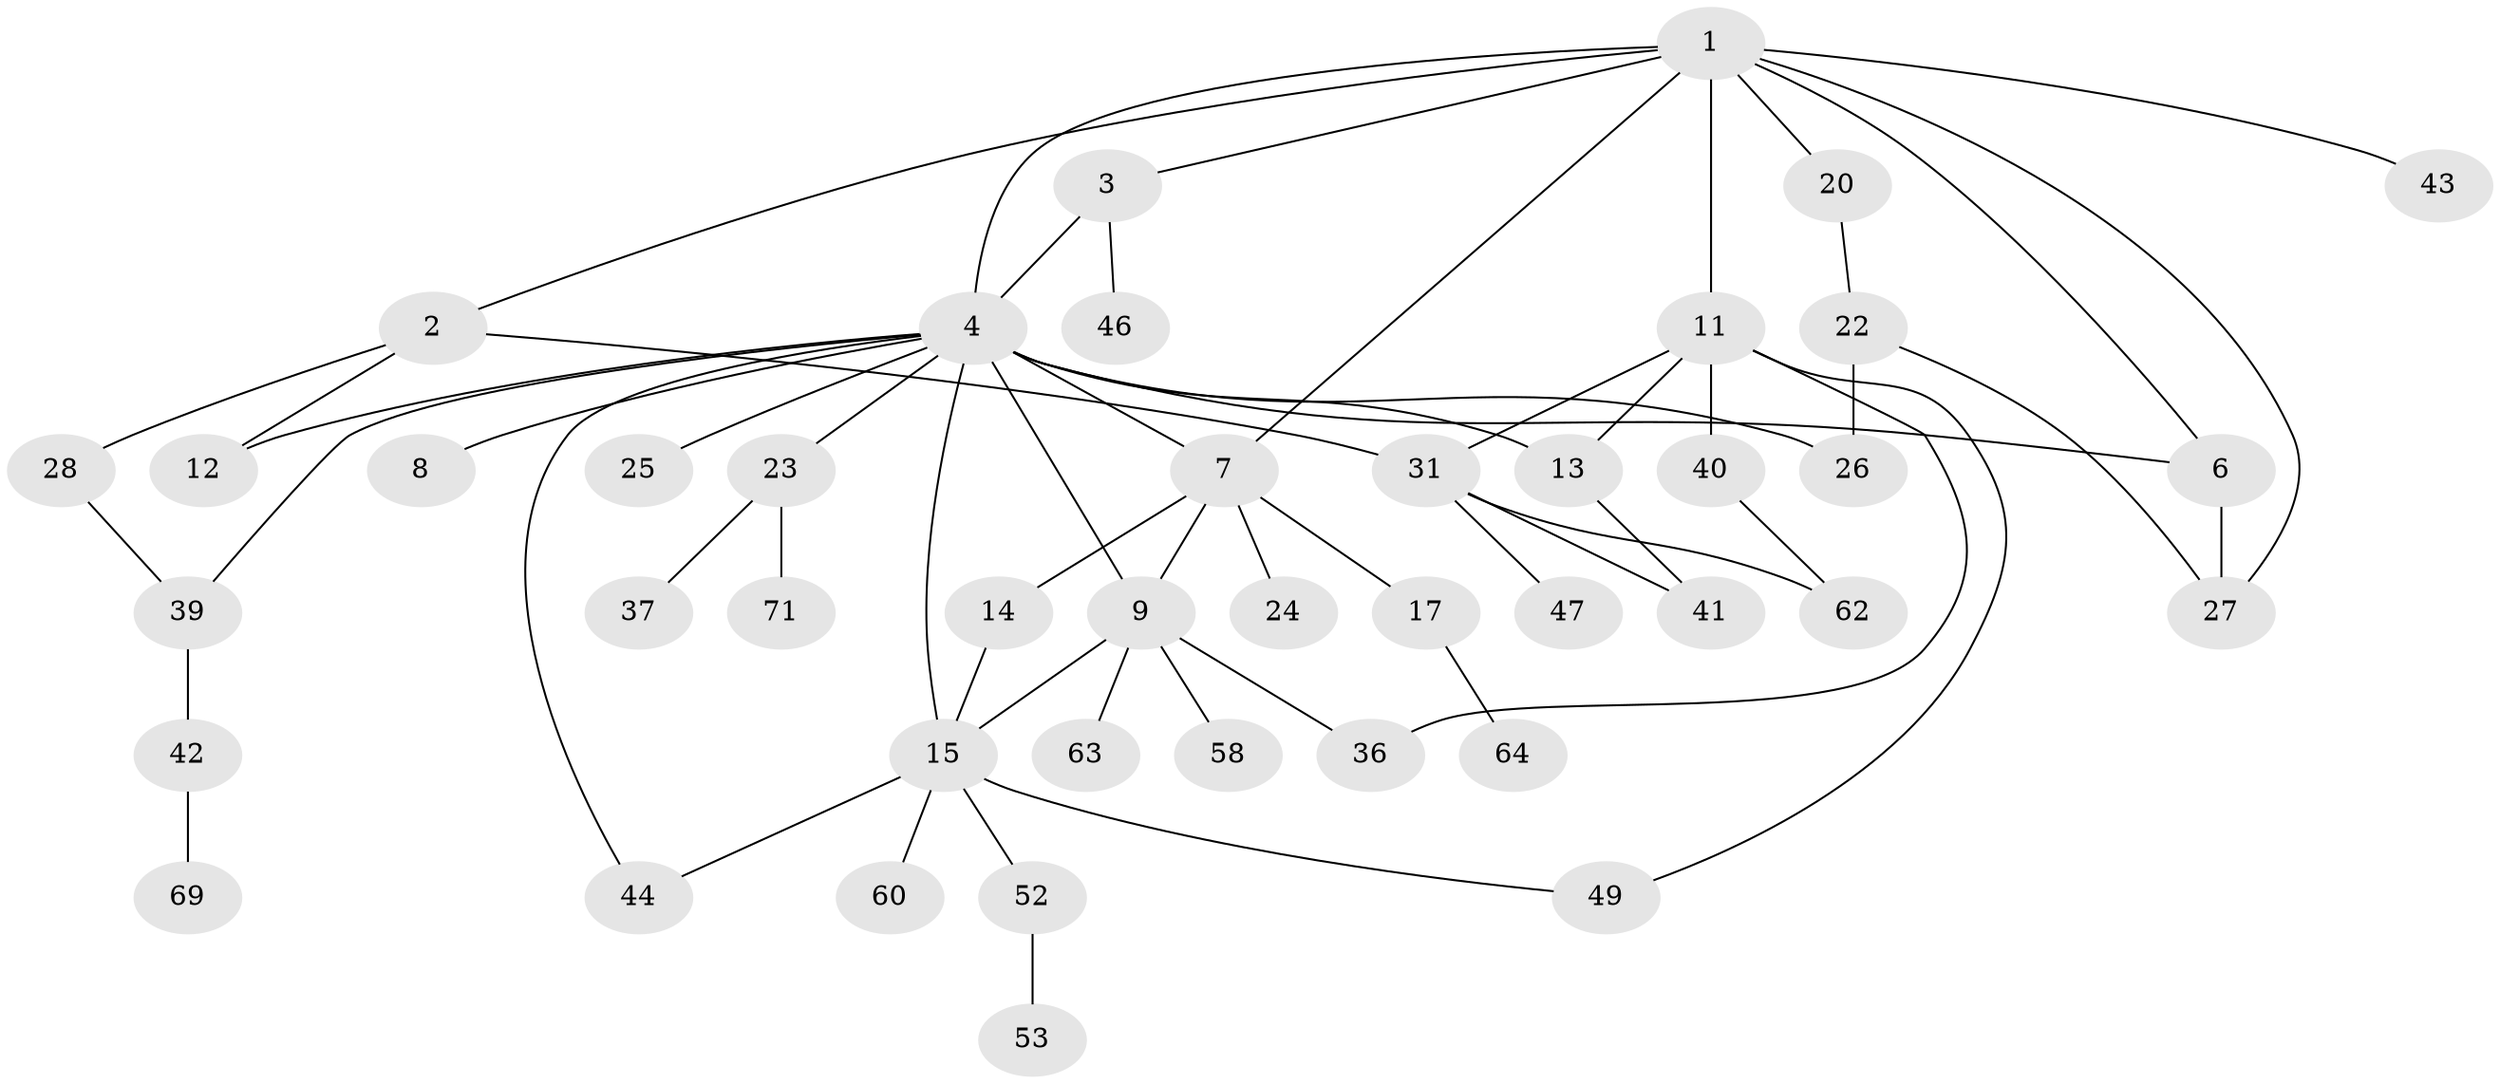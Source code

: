 // original degree distribution, {9: 0.013888888888888888, 4: 0.09722222222222222, 5: 0.05555555555555555, 6: 0.041666666666666664, 3: 0.1388888888888889, 1: 0.2638888888888889, 2: 0.3888888888888889}
// Generated by graph-tools (version 1.1) at 2025/17/03/04/25 18:17:06]
// undirected, 43 vertices, 60 edges
graph export_dot {
graph [start="1"]
  node [color=gray90,style=filled];
  1;
  2;
  3;
  4 [super="+16+5"];
  6 [super="+30+45"];
  7;
  8;
  9 [super="+35"];
  11 [super="+19+32+34"];
  12;
  13;
  14;
  15 [super="+59+21+18"];
  17;
  20;
  22;
  23;
  24;
  25;
  26;
  27 [super="+65+67"];
  28;
  31 [super="+33+48"];
  36;
  37;
  39;
  40;
  41 [super="+72"];
  42 [super="+61"];
  43 [super="+55"];
  44;
  46;
  47;
  49;
  52;
  53;
  58;
  60;
  62;
  63;
  64;
  69;
  71;
  1 -- 2;
  1 -- 3;
  1 -- 4;
  1 -- 6;
  1 -- 7;
  1 -- 11;
  1 -- 20;
  1 -- 43;
  1 -- 27;
  2 -- 12;
  2 -- 28;
  2 -- 31;
  3 -- 46;
  3 -- 4 [weight=2];
  4 -- 9;
  4 -- 26;
  4 -- 12;
  4 -- 44;
  4 -- 6;
  4 -- 7;
  4 -- 23;
  4 -- 39;
  4 -- 8;
  4 -- 25;
  4 -- 13;
  4 -- 15;
  6 -- 27;
  7 -- 14;
  7 -- 17;
  7 -- 24;
  7 -- 9;
  9 -- 63;
  9 -- 58;
  9 -- 36;
  9 -- 15;
  11 -- 40;
  11 -- 49;
  11 -- 36;
  11 -- 31;
  11 -- 13;
  13 -- 41;
  14 -- 15;
  15 -- 44;
  15 -- 60;
  15 -- 49;
  15 -- 52;
  17 -- 64;
  20 -- 22;
  22 -- 26;
  22 -- 27;
  23 -- 37;
  23 -- 71;
  28 -- 39;
  31 -- 62;
  31 -- 47;
  31 -- 41;
  39 -- 42;
  40 -- 62;
  42 -- 69;
  52 -- 53;
}
